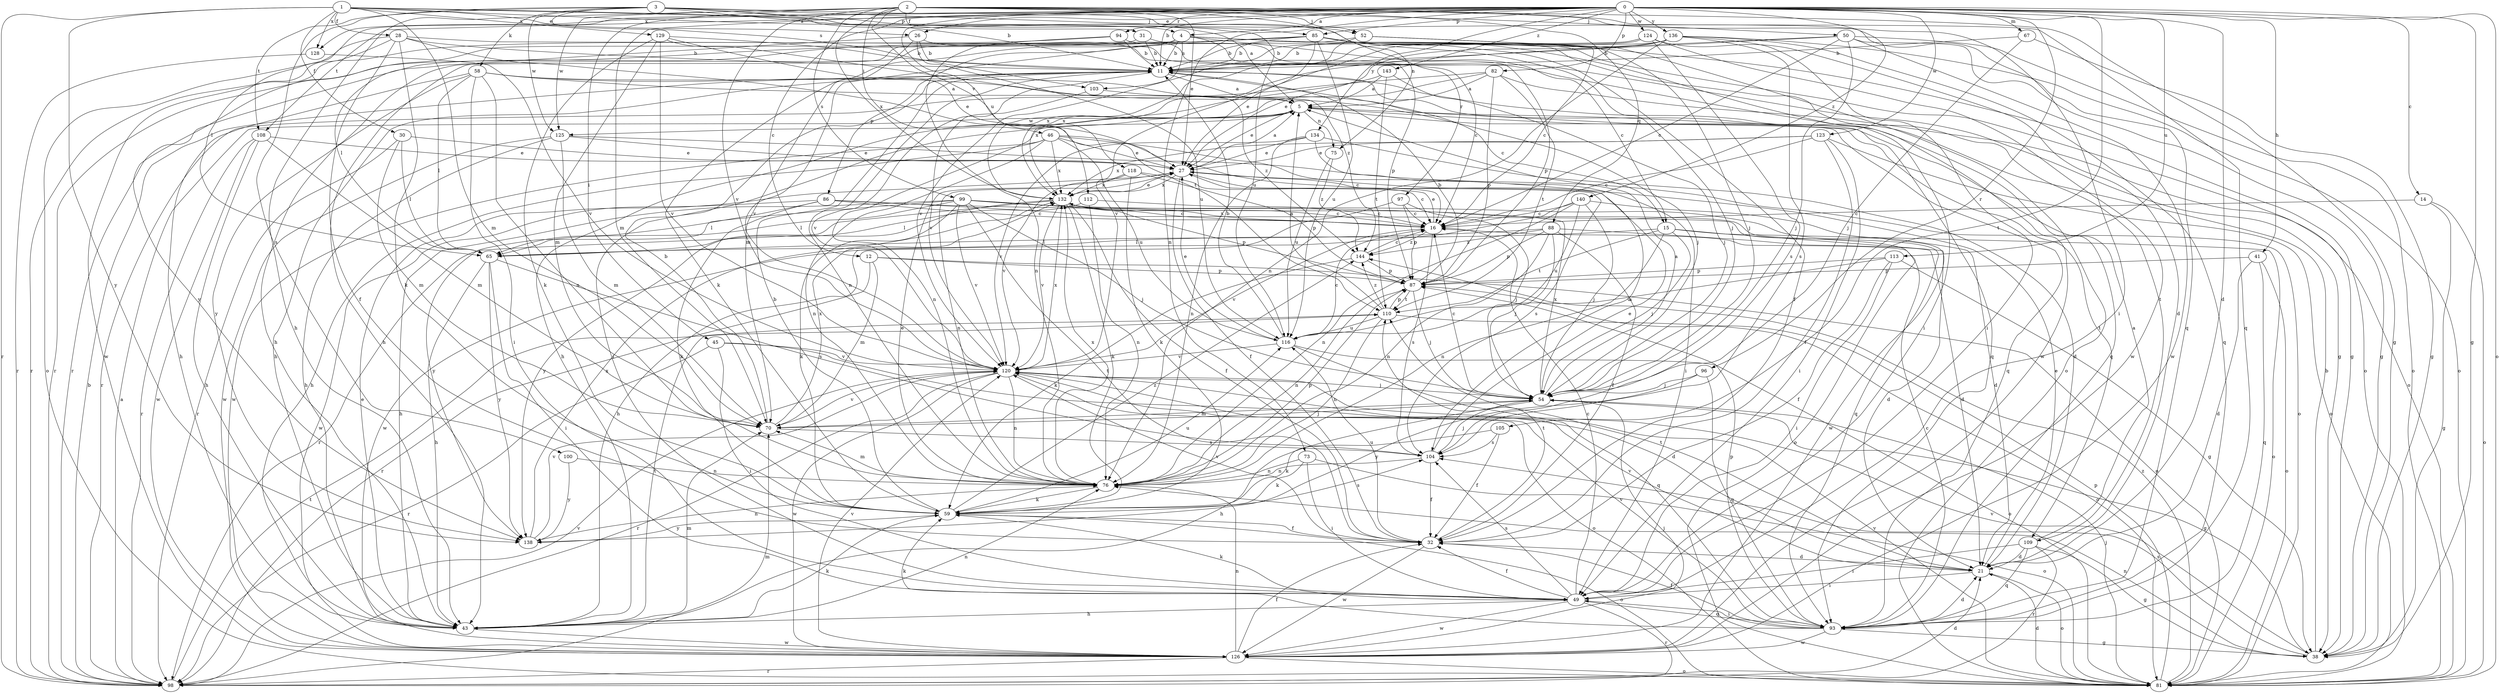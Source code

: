 strict digraph  {
0;
1;
2;
3;
4;
5;
11;
12;
14;
15;
16;
21;
26;
27;
28;
30;
31;
32;
38;
41;
43;
45;
46;
49;
50;
52;
54;
58;
59;
65;
67;
70;
73;
75;
76;
81;
82;
85;
86;
87;
88;
93;
94;
96;
97;
98;
99;
100;
103;
104;
105;
108;
109;
110;
112;
113;
116;
118;
120;
123;
124;
125;
126;
128;
129;
132;
134;
136;
138;
140;
143;
144;
0 -> 4  [label=a];
0 -> 11  [label=b];
0 -> 12  [label=c];
0 -> 14  [label=c];
0 -> 21  [label=d];
0 -> 26  [label=e];
0 -> 38  [label=g];
0 -> 41  [label=h];
0 -> 65  [label=l];
0 -> 67  [label=m];
0 -> 70  [label=m];
0 -> 73  [label=n];
0 -> 81  [label=o];
0 -> 82  [label=p];
0 -> 85  [label=p];
0 -> 94  [label=r];
0 -> 96  [label=r];
0 -> 105  [label=t];
0 -> 108  [label=t];
0 -> 112  [label=u];
0 -> 113  [label=u];
0 -> 123  [label=w];
0 -> 124  [label=w];
0 -> 128  [label=x];
0 -> 134  [label=y];
0 -> 136  [label=y];
0 -> 140  [label=z];
0 -> 143  [label=z];
1 -> 4  [label=a];
1 -> 5  [label=a];
1 -> 26  [label=e];
1 -> 28  [label=f];
1 -> 30  [label=f];
1 -> 70  [label=m];
1 -> 97  [label=r];
1 -> 98  [label=r];
1 -> 128  [label=x];
1 -> 129  [label=x];
1 -> 138  [label=y];
2 -> 27  [label=e];
2 -> 31  [label=f];
2 -> 38  [label=g];
2 -> 43  [label=h];
2 -> 45  [label=i];
2 -> 46  [label=i];
2 -> 49  [label=i];
2 -> 50  [label=j];
2 -> 52  [label=j];
2 -> 75  [label=n];
2 -> 88  [label=q];
2 -> 93  [label=q];
2 -> 99  [label=s];
2 -> 118  [label=v];
2 -> 120  [label=v];
2 -> 125  [label=w];
2 -> 132  [label=x];
3 -> 11  [label=b];
3 -> 52  [label=j];
3 -> 58  [label=k];
3 -> 85  [label=p];
3 -> 93  [label=q];
3 -> 100  [label=s];
3 -> 103  [label=s];
3 -> 108  [label=t];
3 -> 116  [label=u];
3 -> 125  [label=w];
4 -> 11  [label=b];
4 -> 15  [label=c];
4 -> 38  [label=g];
4 -> 59  [label=k];
4 -> 86  [label=p];
4 -> 87  [label=p];
4 -> 98  [label=r];
4 -> 103  [label=s];
4 -> 109  [label=t];
5 -> 27  [label=e];
5 -> 49  [label=i];
5 -> 75  [label=n];
5 -> 76  [label=n];
5 -> 93  [label=q];
5 -> 109  [label=t];
5 -> 125  [label=w];
11 -> 5  [label=a];
11 -> 15  [label=c];
11 -> 43  [label=h];
11 -> 76  [label=n];
11 -> 93  [label=q];
11 -> 120  [label=v];
12 -> 70  [label=m];
12 -> 81  [label=o];
12 -> 87  [label=p];
12 -> 98  [label=r];
14 -> 16  [label=c];
14 -> 38  [label=g];
14 -> 81  [label=o];
15 -> 21  [label=d];
15 -> 54  [label=j];
15 -> 65  [label=l];
15 -> 76  [label=n];
15 -> 81  [label=o];
15 -> 110  [label=t];
16 -> 27  [label=e];
16 -> 104  [label=s];
16 -> 120  [label=v];
16 -> 132  [label=x];
16 -> 144  [label=z];
21 -> 27  [label=e];
21 -> 49  [label=i];
21 -> 81  [label=o];
21 -> 110  [label=t];
21 -> 120  [label=v];
26 -> 11  [label=b];
26 -> 65  [label=l];
26 -> 87  [label=p];
26 -> 116  [label=u];
26 -> 120  [label=v];
27 -> 5  [label=a];
27 -> 32  [label=f];
27 -> 76  [label=n];
27 -> 104  [label=s];
27 -> 132  [label=x];
28 -> 11  [label=b];
28 -> 16  [label=c];
28 -> 32  [label=f];
28 -> 59  [label=k];
28 -> 81  [label=o];
28 -> 110  [label=t];
28 -> 126  [label=w];
30 -> 27  [label=e];
30 -> 65  [label=l];
30 -> 70  [label=m];
30 -> 98  [label=r];
31 -> 11  [label=b];
31 -> 38  [label=g];
31 -> 138  [label=y];
32 -> 21  [label=d];
32 -> 110  [label=t];
32 -> 116  [label=u];
32 -> 120  [label=v];
32 -> 126  [label=w];
38 -> 11  [label=b];
38 -> 76  [label=n];
38 -> 104  [label=s];
38 -> 120  [label=v];
41 -> 21  [label=d];
41 -> 81  [label=o];
41 -> 87  [label=p];
41 -> 93  [label=q];
43 -> 27  [label=e];
43 -> 59  [label=k];
43 -> 70  [label=m];
43 -> 76  [label=n];
43 -> 110  [label=t];
43 -> 126  [label=w];
45 -> 21  [label=d];
45 -> 49  [label=i];
45 -> 98  [label=r];
45 -> 120  [label=v];
46 -> 16  [label=c];
46 -> 27  [label=e];
46 -> 43  [label=h];
46 -> 76  [label=n];
46 -> 104  [label=s];
46 -> 116  [label=u];
46 -> 126  [label=w];
46 -> 132  [label=x];
49 -> 16  [label=c];
49 -> 32  [label=f];
49 -> 43  [label=h];
49 -> 59  [label=k];
49 -> 93  [label=q];
49 -> 98  [label=r];
49 -> 104  [label=s];
49 -> 126  [label=w];
50 -> 11  [label=b];
50 -> 16  [label=c];
50 -> 38  [label=g];
50 -> 54  [label=j];
50 -> 81  [label=o];
50 -> 126  [label=w];
50 -> 132  [label=x];
52 -> 11  [label=b];
52 -> 16  [label=c];
52 -> 54  [label=j];
52 -> 81  [label=o];
52 -> 120  [label=v];
54 -> 5  [label=a];
54 -> 16  [label=c];
54 -> 38  [label=g];
54 -> 43  [label=h];
54 -> 70  [label=m];
54 -> 132  [label=x];
58 -> 5  [label=a];
58 -> 43  [label=h];
58 -> 49  [label=i];
58 -> 54  [label=j];
58 -> 65  [label=l];
58 -> 76  [label=n];
58 -> 93  [label=q];
58 -> 138  [label=y];
59 -> 11  [label=b];
59 -> 32  [label=f];
59 -> 81  [label=o];
59 -> 104  [label=s];
59 -> 116  [label=u];
59 -> 138  [label=y];
59 -> 144  [label=z];
65 -> 43  [label=h];
65 -> 49  [label=i];
65 -> 104  [label=s];
65 -> 138  [label=y];
67 -> 11  [label=b];
67 -> 38  [label=g];
67 -> 54  [label=j];
70 -> 11  [label=b];
70 -> 54  [label=j];
70 -> 104  [label=s];
70 -> 120  [label=v];
70 -> 132  [label=x];
73 -> 49  [label=i];
73 -> 59  [label=k];
73 -> 76  [label=n];
73 -> 81  [label=o];
75 -> 116  [label=u];
75 -> 144  [label=z];
76 -> 27  [label=e];
76 -> 59  [label=k];
76 -> 70  [label=m];
76 -> 87  [label=p];
76 -> 132  [label=x];
81 -> 21  [label=d];
81 -> 54  [label=j];
81 -> 87  [label=p];
81 -> 120  [label=v];
81 -> 144  [label=z];
82 -> 5  [label=a];
82 -> 43  [label=h];
82 -> 81  [label=o];
82 -> 87  [label=p];
82 -> 98  [label=r];
82 -> 110  [label=t];
85 -> 11  [label=b];
85 -> 27  [label=e];
85 -> 32  [label=f];
85 -> 43  [label=h];
85 -> 49  [label=i];
85 -> 54  [label=j];
85 -> 70  [label=m];
85 -> 81  [label=o];
85 -> 98  [label=r];
85 -> 116  [label=u];
86 -> 16  [label=c];
86 -> 21  [label=d];
86 -> 59  [label=k];
86 -> 65  [label=l];
86 -> 93  [label=q];
86 -> 126  [label=w];
87 -> 11  [label=b];
87 -> 54  [label=j];
87 -> 76  [label=n];
87 -> 110  [label=t];
88 -> 21  [label=d];
88 -> 32  [label=f];
88 -> 54  [label=j];
88 -> 65  [label=l];
88 -> 76  [label=n];
88 -> 87  [label=p];
88 -> 144  [label=z];
93 -> 16  [label=c];
93 -> 21  [label=d];
93 -> 32  [label=f];
93 -> 38  [label=g];
93 -> 49  [label=i];
93 -> 59  [label=k];
93 -> 87  [label=p];
93 -> 120  [label=v];
93 -> 126  [label=w];
94 -> 11  [label=b];
94 -> 76  [label=n];
94 -> 98  [label=r];
94 -> 126  [label=w];
96 -> 54  [label=j];
96 -> 93  [label=q];
96 -> 138  [label=y];
97 -> 16  [label=c];
97 -> 54  [label=j];
97 -> 87  [label=p];
97 -> 126  [label=w];
98 -> 5  [label=a];
98 -> 11  [label=b];
98 -> 21  [label=d];
98 -> 70  [label=m];
98 -> 110  [label=t];
98 -> 120  [label=v];
99 -> 16  [label=c];
99 -> 43  [label=h];
99 -> 54  [label=j];
99 -> 59  [label=k];
99 -> 65  [label=l];
99 -> 81  [label=o];
99 -> 87  [label=p];
99 -> 120  [label=v];
99 -> 138  [label=y];
99 -> 32  [label=t];
100 -> 76  [label=n];
100 -> 138  [label=y];
103 -> 120  [label=v];
103 -> 144  [label=z];
104 -> 27  [label=e];
104 -> 32  [label=f];
104 -> 54  [label=j];
104 -> 76  [label=n];
105 -> 32  [label=f];
105 -> 59  [label=k];
105 -> 104  [label=s];
108 -> 27  [label=e];
108 -> 43  [label=h];
108 -> 70  [label=m];
108 -> 98  [label=r];
108 -> 126  [label=w];
109 -> 5  [label=a];
109 -> 21  [label=d];
109 -> 38  [label=g];
109 -> 49  [label=i];
109 -> 93  [label=q];
109 -> 98  [label=r];
110 -> 5  [label=a];
110 -> 76  [label=n];
110 -> 81  [label=o];
110 -> 87  [label=p];
110 -> 116  [label=u];
110 -> 144  [label=z];
112 -> 16  [label=c];
112 -> 65  [label=l];
112 -> 76  [label=n];
113 -> 32  [label=f];
113 -> 38  [label=g];
113 -> 49  [label=i];
113 -> 87  [label=p];
113 -> 116  [label=u];
116 -> 11  [label=b];
116 -> 16  [label=c];
116 -> 27  [label=e];
116 -> 81  [label=o];
116 -> 93  [label=q];
116 -> 120  [label=v];
118 -> 16  [label=c];
118 -> 59  [label=k];
118 -> 87  [label=p];
118 -> 120  [label=v];
118 -> 132  [label=x];
120 -> 54  [label=j];
120 -> 76  [label=n];
120 -> 81  [label=o];
120 -> 98  [label=r];
120 -> 126  [label=w];
120 -> 132  [label=x];
123 -> 16  [label=c];
123 -> 27  [label=e];
123 -> 32  [label=f];
123 -> 49  [label=i];
123 -> 81  [label=o];
123 -> 132  [label=x];
124 -> 11  [label=b];
124 -> 21  [label=d];
124 -> 43  [label=h];
124 -> 104  [label=s];
124 -> 126  [label=w];
124 -> 132  [label=x];
125 -> 27  [label=e];
125 -> 43  [label=h];
125 -> 70  [label=m];
125 -> 81  [label=o];
125 -> 126  [label=w];
126 -> 32  [label=f];
126 -> 54  [label=j];
126 -> 76  [label=n];
126 -> 81  [label=o];
126 -> 98  [label=r];
126 -> 120  [label=v];
128 -> 98  [label=r];
128 -> 120  [label=v];
129 -> 11  [label=b];
129 -> 27  [label=e];
129 -> 59  [label=k];
129 -> 70  [label=m];
129 -> 120  [label=v];
129 -> 144  [label=z];
132 -> 16  [label=c];
132 -> 27  [label=e];
132 -> 32  [label=f];
132 -> 59  [label=k];
132 -> 98  [label=r];
132 -> 120  [label=v];
132 -> 138  [label=y];
134 -> 21  [label=d];
134 -> 27  [label=e];
134 -> 49  [label=i];
134 -> 76  [label=n];
134 -> 120  [label=v];
136 -> 11  [label=b];
136 -> 27  [label=e];
136 -> 49  [label=i];
136 -> 76  [label=n];
136 -> 81  [label=o];
136 -> 93  [label=q];
136 -> 104  [label=s];
136 -> 120  [label=v];
138 -> 76  [label=n];
138 -> 120  [label=v];
138 -> 132  [label=x];
140 -> 16  [label=c];
140 -> 43  [label=h];
140 -> 54  [label=j];
140 -> 76  [label=n];
140 -> 116  [label=u];
140 -> 126  [label=w];
143 -> 5  [label=a];
143 -> 54  [label=j];
143 -> 110  [label=t];
143 -> 132  [label=x];
144 -> 16  [label=c];
144 -> 59  [label=k];
144 -> 87  [label=p];
}
